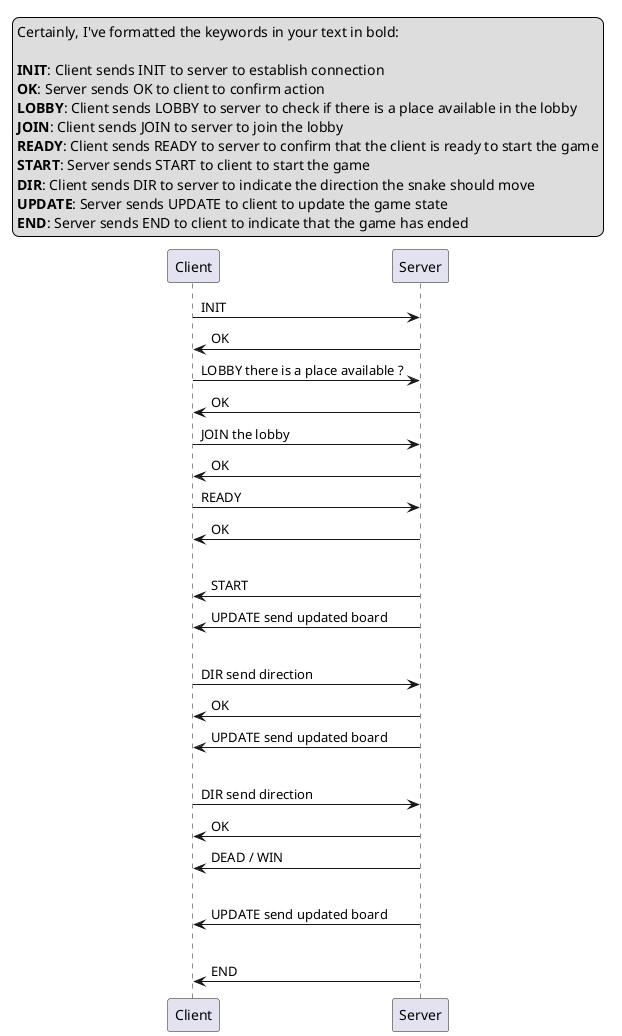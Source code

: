 
@startuml Loop of Legends: The Multi-Snake Challenge

legend top
Certainly, I've formatted the keywords in your text in bold:

**INIT**: Client sends INIT to server to establish connection
**OK**: Server sends OK to client to confirm action
**LOBBY**: Client sends LOBBY to server to check if there is a place available in the lobby
**JOIN**: Client sends JOIN to server to join the lobby
**READY**: Client sends READY to server to confirm that the client is ready to start the game
**START**: Server sends START to client to start the game
**DIR**: Client sends DIR to server to indicate the direction the snake should move
**UPDATE**: Server sends UPDATE to client to update the game state
**END**: Server sends END to client to indicate that the game has ended
endlegend

Client -> Server :INIT
Server -> Client :OK
Client -> Server :LOBBY there is a place available ?
Server -> Client :OK
Client -> Server :JOIN the lobby
Server -> Client :OK
Client -> Server :READY
Server -> Client :OK
|||
Server -> Client :START
Server -> Client :UPDATE send updated board
|||
Client -> Server :DIR send direction
Server -> Client :OK
Server -> Client :UPDATE send updated board
|||
Client -> Server :DIR send direction
Server -> Client :OK
Server -> Client :DEAD / WIN
|||
Server -> Client :UPDATE send updated board
|||
Server -> Client :END
@enduml
```